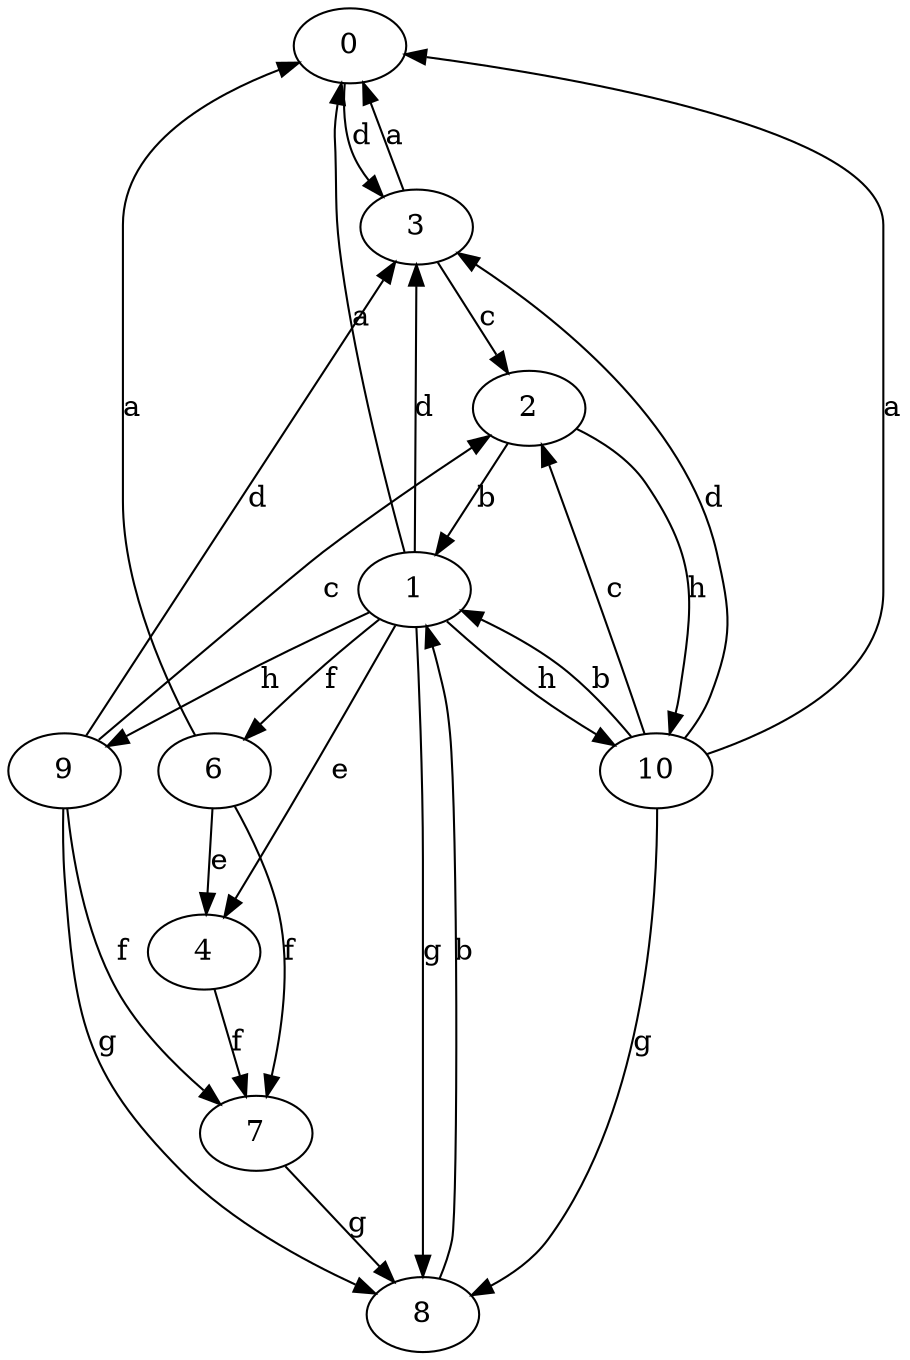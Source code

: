 strict digraph  {
0;
1;
2;
3;
4;
6;
7;
8;
9;
10;
0 -> 3  [label=d];
1 -> 0  [label=a];
1 -> 3  [label=d];
1 -> 4  [label=e];
1 -> 6  [label=f];
1 -> 8  [label=g];
1 -> 9  [label=h];
1 -> 10  [label=h];
2 -> 1  [label=b];
2 -> 10  [label=h];
3 -> 0  [label=a];
3 -> 2  [label=c];
4 -> 7  [label=f];
6 -> 0  [label=a];
6 -> 4  [label=e];
6 -> 7  [label=f];
7 -> 8  [label=g];
8 -> 1  [label=b];
9 -> 2  [label=c];
9 -> 3  [label=d];
9 -> 7  [label=f];
9 -> 8  [label=g];
10 -> 0  [label=a];
10 -> 1  [label=b];
10 -> 2  [label=c];
10 -> 3  [label=d];
10 -> 8  [label=g];
}
